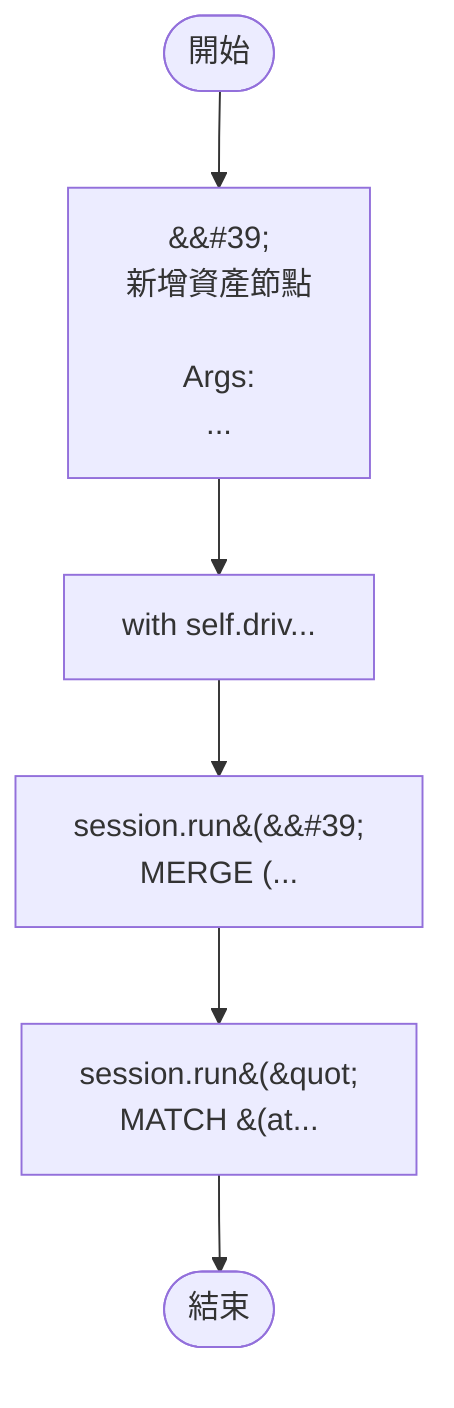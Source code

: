 flowchart TB
    n1([開始])
    n2([結束])
    n3[&amp;&#35;39;\n        新增資產節點\n\n        Args:\n         ...]
    n4[with self.driv...]
    n5[session.run&#40;&amp;&#35;39;\n                MERGE &#40...]
    n6[session.run&#40;&amp;quot;\n                MATCH &#40;at...]
    n1 --> n3
    n3 --> n4
    n4 --> n5
    n5 --> n6
    n6 --> n2